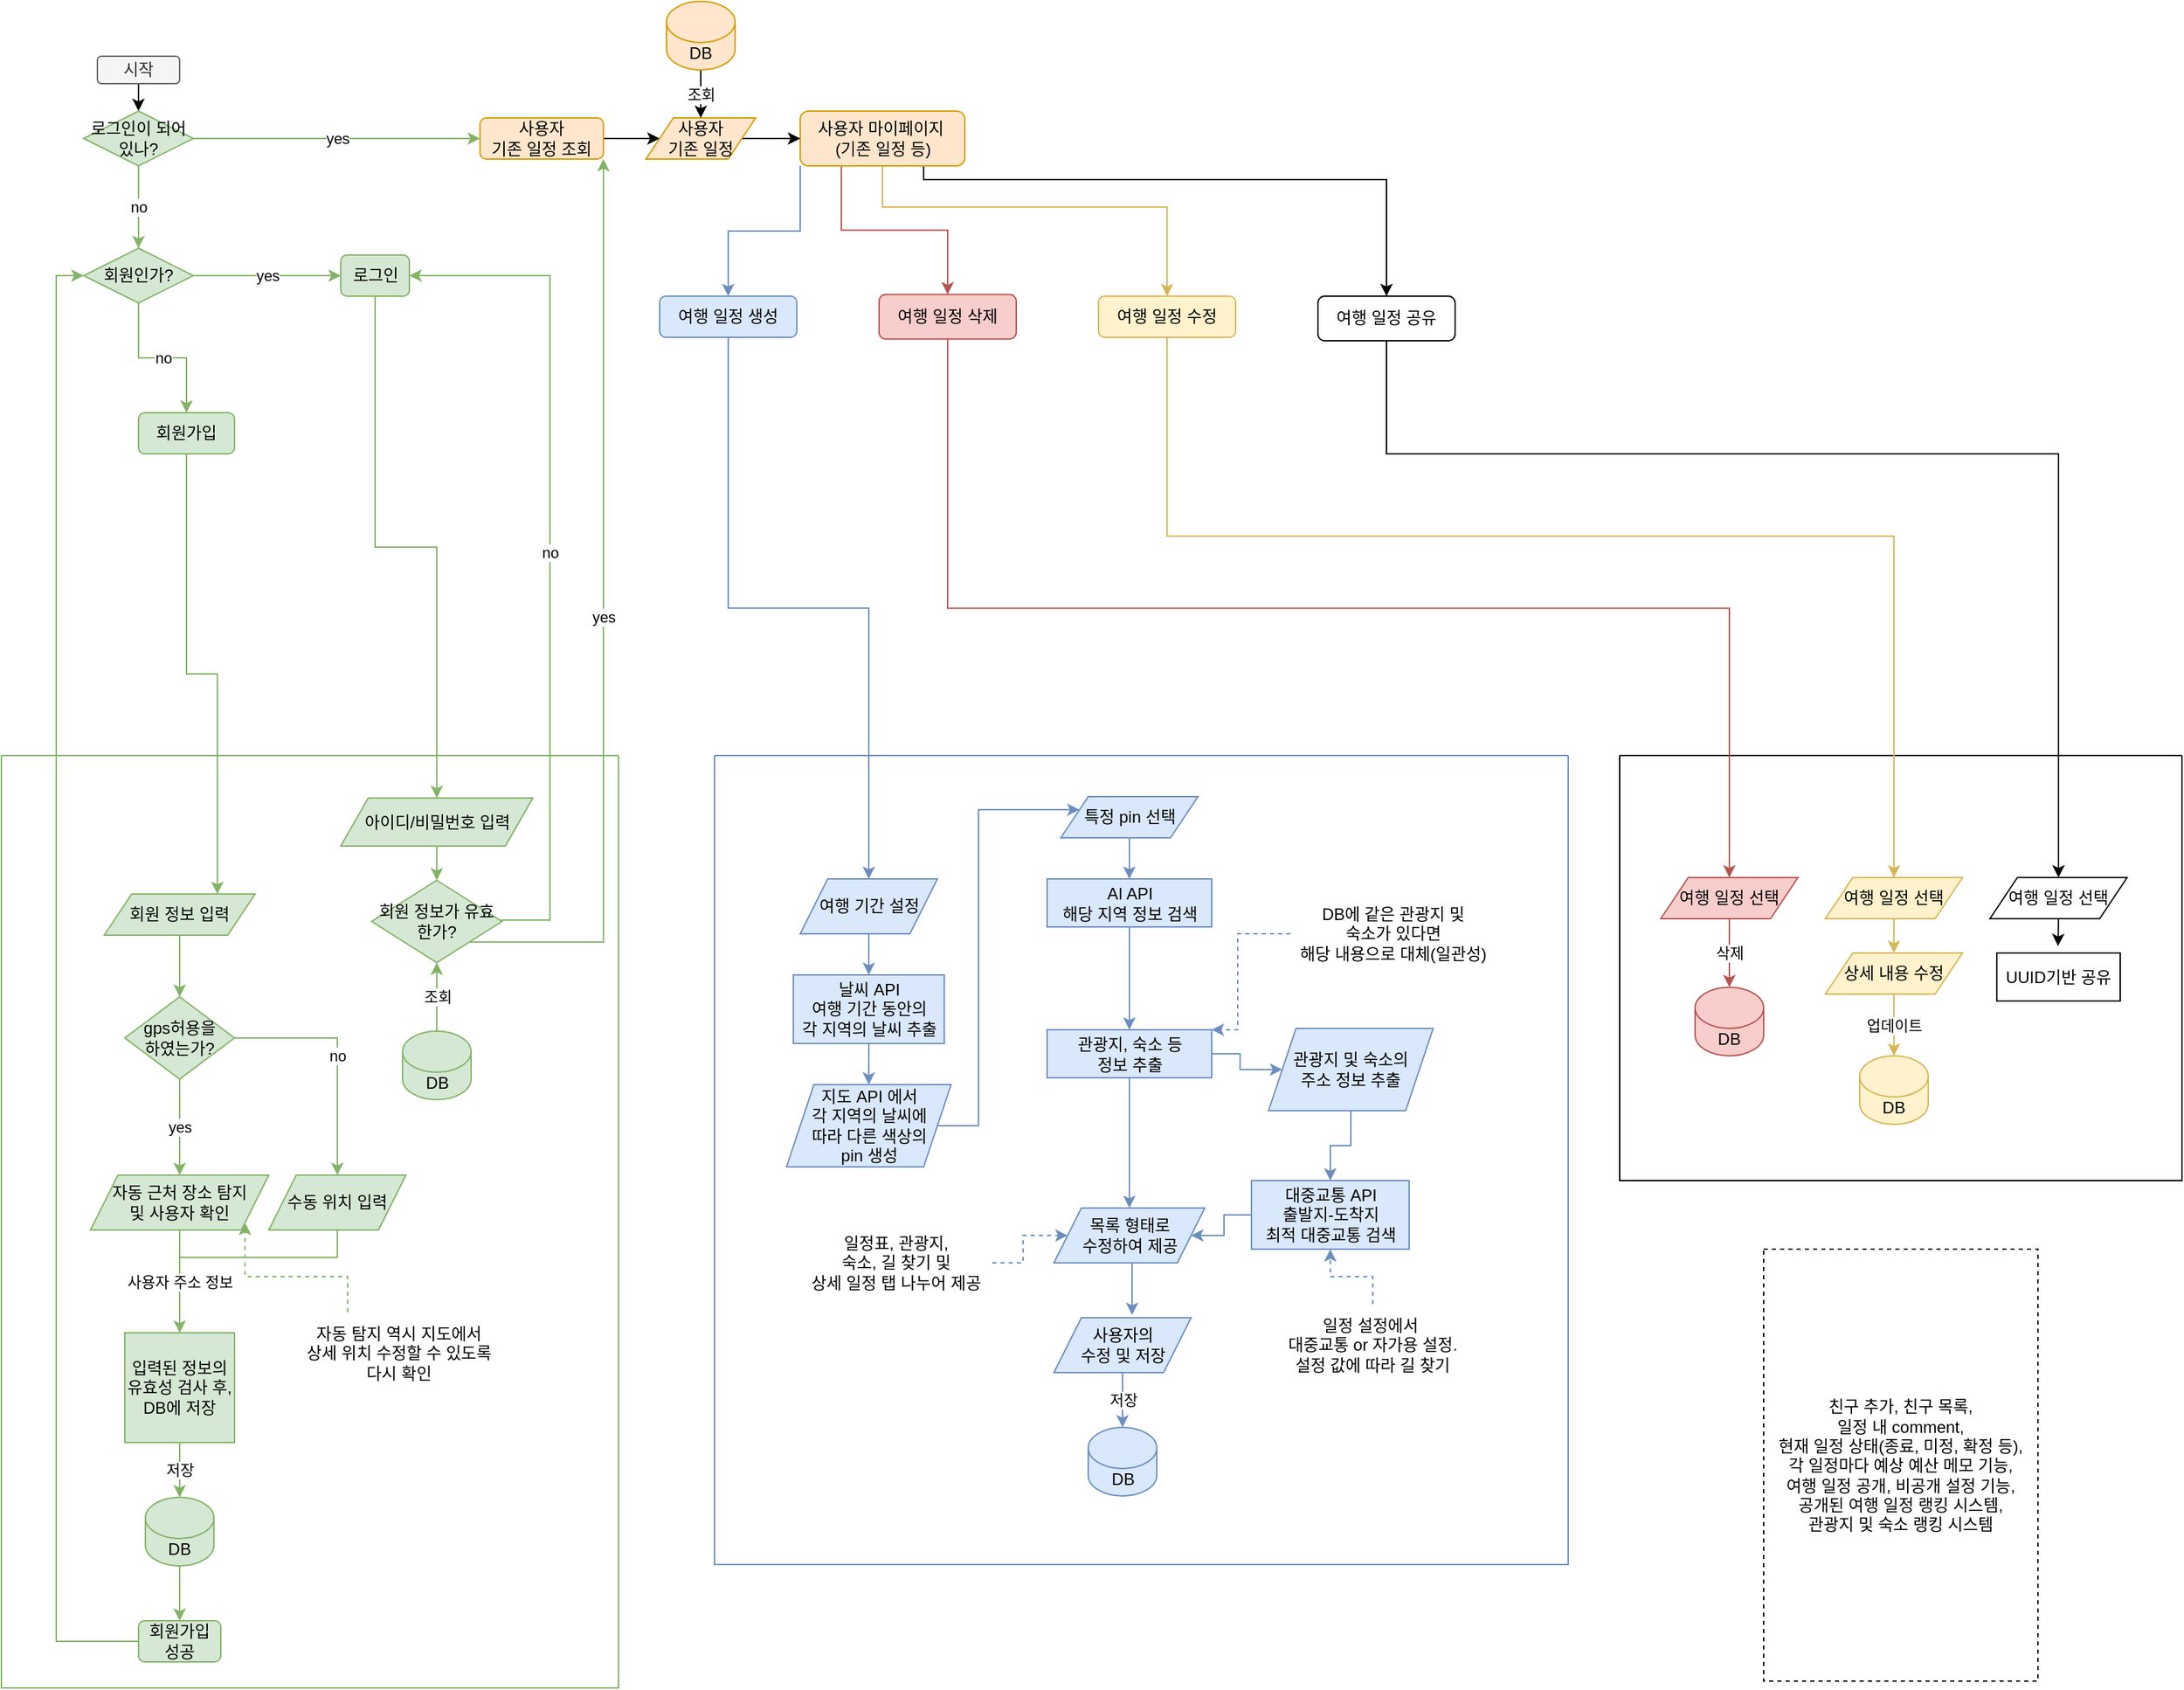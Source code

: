 <mxfile version="27.1.5">
  <diagram name="페이지-1" id="xlSTUdJ6euZ118amHcdL">
    <mxGraphModel dx="1678" dy="924" grid="1" gridSize="10" guides="1" tooltips="1" connect="1" arrows="1" fold="1" page="1" pageScale="1" pageWidth="1169" pageHeight="827" math="0" shadow="0">
      <root>
        <mxCell id="0" />
        <mxCell id="1" parent="0" />
        <mxCell id="14An4wD3YVZFSYwKmjBG-53" style="edgeStyle=orthogonalEdgeStyle;rounded=0;orthogonalLoop=1;jettySize=auto;html=1;exitX=0.5;exitY=1;exitDx=0;exitDy=0;entryX=0.5;entryY=0;entryDx=0;entryDy=0;" parent="1" source="14An4wD3YVZFSYwKmjBG-1" target="14An4wD3YVZFSYwKmjBG-52" edge="1">
          <mxGeometry relative="1" as="geometry" />
        </mxCell>
        <mxCell id="14An4wD3YVZFSYwKmjBG-1" value="시작" style="rounded=1;whiteSpace=wrap;html=1;fillColor=#f5f5f5;fontColor=#333333;strokeColor=#666666;" parent="1" vertex="1">
          <mxGeometry x="90" y="70" width="60" height="20" as="geometry" />
        </mxCell>
        <mxCell id="14An4wD3YVZFSYwKmjBG-39" style="edgeStyle=orthogonalEdgeStyle;rounded=0;orthogonalLoop=1;jettySize=auto;html=1;exitX=0.5;exitY=1;exitDx=0;exitDy=0;entryX=0.5;entryY=0;entryDx=0;entryDy=0;fillColor=#dae8fc;strokeColor=#6c8ebf;" parent="1" source="14An4wD3YVZFSYwKmjBG-32" target="14An4wD3YVZFSYwKmjBG-38" edge="1">
          <mxGeometry relative="1" as="geometry" />
        </mxCell>
        <mxCell id="14An4wD3YVZFSYwKmjBG-32" value="여행 일정 생성" style="rounded=1;whiteSpace=wrap;html=1;fillColor=#dae8fc;strokeColor=#6c8ebf;" parent="1" vertex="1">
          <mxGeometry x="500" y="245" width="100" height="30" as="geometry" />
        </mxCell>
        <mxCell id="14An4wD3YVZFSYwKmjBG-65" style="edgeStyle=orthogonalEdgeStyle;rounded=0;orthogonalLoop=1;jettySize=auto;html=1;exitX=0;exitY=1;exitDx=0;exitDy=0;entryX=0.5;entryY=0;entryDx=0;entryDy=0;fillColor=#dae8fc;strokeColor=#6c8ebf;" parent="1" source="14An4wD3YVZFSYwKmjBG-48" target="14An4wD3YVZFSYwKmjBG-32" edge="1">
          <mxGeometry relative="1" as="geometry" />
        </mxCell>
        <mxCell id="2QtVmUvo0_SWr5nwH7OX-26" style="edgeStyle=orthogonalEdgeStyle;rounded=0;orthogonalLoop=1;jettySize=auto;html=1;exitX=0.25;exitY=1;exitDx=0;exitDy=0;entryX=0.5;entryY=0;entryDx=0;entryDy=0;fillColor=#f8cecc;strokeColor=#b85450;" edge="1" parent="1" source="14An4wD3YVZFSYwKmjBG-48" target="14An4wD3YVZFSYwKmjBG-88">
          <mxGeometry relative="1" as="geometry" />
        </mxCell>
        <mxCell id="2QtVmUvo0_SWr5nwH7OX-27" style="edgeStyle=orthogonalEdgeStyle;rounded=0;orthogonalLoop=1;jettySize=auto;html=1;exitX=0.5;exitY=1;exitDx=0;exitDy=0;entryX=0.5;entryY=0;entryDx=0;entryDy=0;fillColor=#fff2cc;strokeColor=#d6b656;" edge="1" parent="1" source="14An4wD3YVZFSYwKmjBG-48" target="14An4wD3YVZFSYwKmjBG-90">
          <mxGeometry relative="1" as="geometry">
            <Array as="points">
              <mxPoint x="663" y="180" />
              <mxPoint x="870" y="180" />
            </Array>
          </mxGeometry>
        </mxCell>
        <mxCell id="2QtVmUvo0_SWr5nwH7OX-28" style="edgeStyle=orthogonalEdgeStyle;rounded=0;orthogonalLoop=1;jettySize=auto;html=1;exitX=0.75;exitY=1;exitDx=0;exitDy=0;entryX=0.5;entryY=0;entryDx=0;entryDy=0;" edge="1" parent="1" source="14An4wD3YVZFSYwKmjBG-48" target="3QUzfAhAEX4O2czbKLDQ-1">
          <mxGeometry relative="1" as="geometry">
            <Array as="points">
              <mxPoint x="693" y="160" />
              <mxPoint x="1030" y="160" />
            </Array>
          </mxGeometry>
        </mxCell>
        <mxCell id="14An4wD3YVZFSYwKmjBG-48" value="사용자 마이페이지&amp;nbsp;&lt;div&gt;&lt;span style=&quot;background-color: transparent; color: light-dark(rgb(0, 0, 0), rgb(255, 255, 255));&quot;&gt;(기존 일정 등)&lt;/span&gt;&lt;/div&gt;" style="rounded=1;whiteSpace=wrap;html=1;fillColor=#ffe6cc;strokeColor=#d79b00;" parent="1" vertex="1">
          <mxGeometry x="602.5" y="110" width="120" height="40" as="geometry" />
        </mxCell>
        <mxCell id="14An4wD3YVZFSYwKmjBG-54" value="no" style="edgeStyle=orthogonalEdgeStyle;rounded=0;orthogonalLoop=1;jettySize=auto;html=1;exitX=0.5;exitY=1;exitDx=0;exitDy=0;entryX=0.5;entryY=0;entryDx=0;entryDy=0;fillColor=#d5e8d4;strokeColor=#82b366;" parent="1" source="14An4wD3YVZFSYwKmjBG-52" target="14An4wD3YVZFSYwKmjBG-5" edge="1">
          <mxGeometry relative="1" as="geometry" />
        </mxCell>
        <mxCell id="14An4wD3YVZFSYwKmjBG-66" value="yes" style="edgeStyle=orthogonalEdgeStyle;rounded=0;orthogonalLoop=1;jettySize=auto;html=1;exitX=1;exitY=0.5;exitDx=0;exitDy=0;fillColor=#d5e8d4;strokeColor=#82b366;" parent="1" source="14An4wD3YVZFSYwKmjBG-52" target="14An4wD3YVZFSYwKmjBG-62" edge="1">
          <mxGeometry relative="1" as="geometry" />
        </mxCell>
        <mxCell id="14An4wD3YVZFSYwKmjBG-52" value="로그인이 되어있나?" style="rhombus;whiteSpace=wrap;html=1;fillColor=#d5e8d4;strokeColor=#82b366;" parent="1" vertex="1">
          <mxGeometry x="80" y="110" width="80" height="40" as="geometry" />
        </mxCell>
        <mxCell id="14An4wD3YVZFSYwKmjBG-70" style="edgeStyle=orthogonalEdgeStyle;rounded=0;orthogonalLoop=1;jettySize=auto;html=1;exitX=1;exitY=0.5;exitDx=0;exitDy=0;entryX=0;entryY=0.5;entryDx=0;entryDy=0;" parent="1" source="14An4wD3YVZFSYwKmjBG-62" target="14An4wD3YVZFSYwKmjBG-68" edge="1">
          <mxGeometry relative="1" as="geometry" />
        </mxCell>
        <mxCell id="14An4wD3YVZFSYwKmjBG-62" value="&lt;div&gt;사용자&lt;/div&gt;기존 일정 조회" style="rounded=1;whiteSpace=wrap;html=1;fillColor=#ffe6cc;strokeColor=#d79b00;" parent="1" vertex="1">
          <mxGeometry x="369" y="115" width="90" height="30" as="geometry" />
        </mxCell>
        <mxCell id="14An4wD3YVZFSYwKmjBG-71" style="edgeStyle=orthogonalEdgeStyle;rounded=0;orthogonalLoop=1;jettySize=auto;html=1;exitX=1;exitY=0.5;exitDx=0;exitDy=0;entryX=0;entryY=0.5;entryDx=0;entryDy=0;" parent="1" source="14An4wD3YVZFSYwKmjBG-68" target="14An4wD3YVZFSYwKmjBG-48" edge="1">
          <mxGeometry relative="1" as="geometry" />
        </mxCell>
        <mxCell id="14An4wD3YVZFSYwKmjBG-68" value="사용자&lt;div&gt;기존 일정&lt;/div&gt;" style="shape=parallelogram;perimeter=parallelogramPerimeter;whiteSpace=wrap;html=1;fixedSize=1;fillColor=#ffe6cc;strokeColor=#d79b00;" parent="1" vertex="1">
          <mxGeometry x="490" y="115" width="80" height="30" as="geometry" />
        </mxCell>
        <mxCell id="14An4wD3YVZFSYwKmjBG-81" value="조회" style="edgeStyle=orthogonalEdgeStyle;rounded=0;orthogonalLoop=1;jettySize=auto;html=1;exitX=0.5;exitY=1;exitDx=0;exitDy=0;exitPerimeter=0;entryX=0.5;entryY=0;entryDx=0;entryDy=0;" parent="1" source="14An4wD3YVZFSYwKmjBG-80" target="14An4wD3YVZFSYwKmjBG-68" edge="1">
          <mxGeometry relative="1" as="geometry" />
        </mxCell>
        <mxCell id="14An4wD3YVZFSYwKmjBG-80" value="DB" style="shape=cylinder3;whiteSpace=wrap;html=1;boundedLbl=1;backgroundOutline=1;size=15;fillColor=#ffe6cc;strokeColor=#d79b00;" parent="1" vertex="1">
          <mxGeometry x="505" y="30" width="50" height="50" as="geometry" />
        </mxCell>
        <mxCell id="2QtVmUvo0_SWr5nwH7OX-7" value="친구 추가, 친구 목록,&lt;div&gt;일정 내 comment,&lt;/div&gt;&lt;div&gt;현재 일정 상태(종료, 미정, 확정 등),&lt;/div&gt;&lt;div&gt;각 일정마다 예상 예산 메모 기능,&lt;/div&gt;&lt;div&gt;여행 일정 공개, 비공개 설정 기능,&lt;/div&gt;&lt;div&gt;공개된 여행 일정 랭킹 시스템,&lt;/div&gt;&lt;div&gt;관광지 및 숙소 랭킹 시스템&lt;/div&gt;" style="rounded=1;whiteSpace=wrap;html=1;dashed=1;arcSize=0;align=center;verticalAlign=middle;" vertex="1" parent="1">
          <mxGeometry x="1305" y="940" width="200" height="315" as="geometry" />
        </mxCell>
        <mxCell id="2QtVmUvo0_SWr5nwH7OX-19" value="" style="swimlane;startSize=0;fillColor=#dae8fc;strokeColor=#6c8ebf;" vertex="1" parent="1">
          <mxGeometry x="540" y="580" width="622.5" height="590" as="geometry" />
        </mxCell>
        <mxCell id="14An4wD3YVZFSYwKmjBG-42" style="edgeStyle=orthogonalEdgeStyle;rounded=0;orthogonalLoop=1;jettySize=auto;html=1;exitX=0.5;exitY=1;exitDx=0;exitDy=0;entryX=0.5;entryY=0;entryDx=0;entryDy=0;fillColor=#dae8fc;strokeColor=#6c8ebf;" parent="2QtVmUvo0_SWr5nwH7OX-19" source="14An4wD3YVZFSYwKmjBG-38" target="14An4wD3YVZFSYwKmjBG-41" edge="1">
          <mxGeometry relative="1" as="geometry" />
        </mxCell>
        <mxCell id="14An4wD3YVZFSYwKmjBG-38" value="여행 기간 설정" style="shape=parallelogram;perimeter=parallelogramPerimeter;whiteSpace=wrap;html=1;fixedSize=1;fillColor=#dae8fc;strokeColor=#6c8ebf;" parent="2QtVmUvo0_SWr5nwH7OX-19" vertex="1">
          <mxGeometry x="62.5" y="90" width="100" height="40" as="geometry" />
        </mxCell>
        <mxCell id="14An4wD3YVZFSYwKmjBG-46" style="edgeStyle=orthogonalEdgeStyle;rounded=0;orthogonalLoop=1;jettySize=auto;html=1;exitX=0.5;exitY=1;exitDx=0;exitDy=0;entryX=0.5;entryY=0;entryDx=0;entryDy=0;fillColor=#dae8fc;strokeColor=#6c8ebf;" parent="2QtVmUvo0_SWr5nwH7OX-19" source="14An4wD3YVZFSYwKmjBG-41" target="14An4wD3YVZFSYwKmjBG-45" edge="1">
          <mxGeometry relative="1" as="geometry" />
        </mxCell>
        <mxCell id="14An4wD3YVZFSYwKmjBG-41" value="날씨 API&lt;div&gt;&lt;span style=&quot;background-color: transparent; color: light-dark(rgb(0, 0, 0), rgb(255, 255, 255));&quot;&gt;여행 기간 동안의&lt;/span&gt;&lt;div&gt;각 지역의 날씨 추출&lt;/div&gt;&lt;/div&gt;" style="rounded=0;whiteSpace=wrap;html=1;fillColor=#dae8fc;strokeColor=#6c8ebf;" parent="2QtVmUvo0_SWr5nwH7OX-19" vertex="1">
          <mxGeometry x="57.5" y="160" width="110" height="50" as="geometry" />
        </mxCell>
        <mxCell id="14An4wD3YVZFSYwKmjBG-45" value="지도 API 에서&lt;div&gt;각 지역의 날씨에&lt;/div&gt;&lt;div&gt;따라 다른 색상의&lt;/div&gt;&lt;div&gt;pin 생성&lt;/div&gt;" style="shape=parallelogram;perimeter=parallelogramPerimeter;whiteSpace=wrap;html=1;fixedSize=1;fillColor=#dae8fc;strokeColor=#6c8ebf;" parent="2QtVmUvo0_SWr5nwH7OX-19" vertex="1">
          <mxGeometry x="52.5" y="240" width="120" height="60" as="geometry" />
        </mxCell>
        <mxCell id="2QtVmUvo0_SWr5nwH7OX-3" value="" style="edgeStyle=orthogonalEdgeStyle;rounded=0;orthogonalLoop=1;jettySize=auto;html=1;fillColor=#dae8fc;strokeColor=#6c8ebf;" edge="1" parent="2QtVmUvo0_SWr5nwH7OX-19" source="14An4wD3YVZFSYwKmjBG-74" target="2QtVmUvo0_SWr5nwH7OX-2">
          <mxGeometry relative="1" as="geometry" />
        </mxCell>
        <mxCell id="14An4wD3YVZFSYwKmjBG-74" value="AI API&lt;div&gt;해당 지역 정보 검색&lt;/div&gt;" style="whiteSpace=wrap;html=1;fillColor=#dae8fc;strokeColor=#6c8ebf;" parent="2QtVmUvo0_SWr5nwH7OX-19" vertex="1">
          <mxGeometry x="242.5" y="90" width="120" height="35" as="geometry" />
        </mxCell>
        <mxCell id="14An4wD3YVZFSYwKmjBG-78" value="목록 형태로&lt;div&gt;수정하여 제공&lt;/div&gt;" style="shape=parallelogram;perimeter=parallelogramPerimeter;whiteSpace=wrap;html=1;fixedSize=1;fillColor=#dae8fc;strokeColor=#6c8ebf;" parent="2QtVmUvo0_SWr5nwH7OX-19" vertex="1">
          <mxGeometry x="247.5" y="330" width="110" height="40" as="geometry" />
        </mxCell>
        <mxCell id="14An4wD3YVZFSYwKmjBG-86" value="사용자의&lt;div&gt;수정 및 저장&lt;/div&gt;" style="shape=parallelogram;perimeter=parallelogramPerimeter;whiteSpace=wrap;html=1;fixedSize=1;fillColor=#dae8fc;strokeColor=#6c8ebf;" parent="2QtVmUvo0_SWr5nwH7OX-19" vertex="1">
          <mxGeometry x="247.5" y="410" width="100" height="40" as="geometry" />
        </mxCell>
        <mxCell id="14An4wD3YVZFSYwKmjBG-87" style="edgeStyle=orthogonalEdgeStyle;rounded=0;orthogonalLoop=1;jettySize=auto;html=1;exitX=0.5;exitY=1;exitDx=0;exitDy=0;entryX=0.57;entryY=-0.05;entryDx=0;entryDy=0;entryPerimeter=0;fillColor=#dae8fc;strokeColor=#6c8ebf;" parent="2QtVmUvo0_SWr5nwH7OX-19" source="14An4wD3YVZFSYwKmjBG-78" target="14An4wD3YVZFSYwKmjBG-86" edge="1">
          <mxGeometry relative="1" as="geometry" />
        </mxCell>
        <mxCell id="14An4wD3YVZFSYwKmjBG-115" style="edgeStyle=orthogonalEdgeStyle;rounded=0;orthogonalLoop=1;jettySize=auto;html=1;exitX=0;exitY=0.5;exitDx=0;exitDy=0;entryX=1;entryY=0.5;entryDx=0;entryDy=0;fillColor=#dae8fc;strokeColor=#6c8ebf;" parent="2QtVmUvo0_SWr5nwH7OX-19" source="14An4wD3YVZFSYwKmjBG-112" target="14An4wD3YVZFSYwKmjBG-78" edge="1">
          <mxGeometry relative="1" as="geometry" />
        </mxCell>
        <mxCell id="14An4wD3YVZFSYwKmjBG-112" value="대중교통 API&lt;div&gt;출발지-도착지&lt;/div&gt;&lt;div&gt;최적 대중교통 검색&lt;/div&gt;" style="rounded=0;whiteSpace=wrap;html=1;fillColor=#dae8fc;strokeColor=#6c8ebf;" parent="2QtVmUvo0_SWr5nwH7OX-19" vertex="1">
          <mxGeometry x="391.5" y="310" width="115" height="50" as="geometry" />
        </mxCell>
        <mxCell id="14An4wD3YVZFSYwKmjBG-119" style="edgeStyle=orthogonalEdgeStyle;rounded=0;orthogonalLoop=1;jettySize=auto;html=1;exitX=0.5;exitY=0;exitDx=0;exitDy=0;entryX=0.5;entryY=1;entryDx=0;entryDy=0;dashed=1;fillColor=#dae8fc;strokeColor=#6c8ebf;" parent="2QtVmUvo0_SWr5nwH7OX-19" source="14An4wD3YVZFSYwKmjBG-116" target="14An4wD3YVZFSYwKmjBG-112" edge="1">
          <mxGeometry relative="1" as="geometry" />
        </mxCell>
        <mxCell id="14An4wD3YVZFSYwKmjBG-116" value="일정 설정에서&amp;nbsp;&lt;div&gt;대중교통 or 자가용 설정.&lt;div&gt;설정 값에 따라 길 찾기&lt;/div&gt;&lt;/div&gt;" style="text;html=1;align=center;verticalAlign=middle;whiteSpace=wrap;rounded=0;" parent="2QtVmUvo0_SWr5nwH7OX-19" vertex="1">
          <mxGeometry x="405" y="400" width="150" height="60" as="geometry" />
        </mxCell>
        <mxCell id="14An4wD3YVZFSYwKmjBG-118" style="edgeStyle=orthogonalEdgeStyle;rounded=0;orthogonalLoop=1;jettySize=auto;html=1;exitX=1;exitY=0.5;exitDx=0;exitDy=0;entryX=0;entryY=0.5;entryDx=0;entryDy=0;dashed=1;fillColor=#dae8fc;strokeColor=#6c8ebf;" parent="2QtVmUvo0_SWr5nwH7OX-19" source="14An4wD3YVZFSYwKmjBG-117" target="14An4wD3YVZFSYwKmjBG-78" edge="1">
          <mxGeometry relative="1" as="geometry" />
        </mxCell>
        <mxCell id="14An4wD3YVZFSYwKmjBG-117" value="일정표, 관광지,&lt;div&gt;숙소, 길 찾기 및&lt;div&gt;상세 일정 탭 나누어 제공&lt;/div&gt;&lt;/div&gt;" style="text;html=1;align=center;verticalAlign=middle;whiteSpace=wrap;rounded=0;" parent="2QtVmUvo0_SWr5nwH7OX-19" vertex="1">
          <mxGeometry x="61.5" y="340" width="141" height="60" as="geometry" />
        </mxCell>
        <mxCell id="14An4wD3YVZFSYwKmjBG-120" value="DB" style="shape=cylinder3;whiteSpace=wrap;html=1;boundedLbl=1;backgroundOutline=1;size=15;fillColor=#dae8fc;strokeColor=#6c8ebf;" parent="2QtVmUvo0_SWr5nwH7OX-19" vertex="1">
          <mxGeometry x="272.5" y="490" width="50" height="50" as="geometry" />
        </mxCell>
        <mxCell id="14An4wD3YVZFSYwKmjBG-122" value="저장" style="edgeStyle=orthogonalEdgeStyle;rounded=0;orthogonalLoop=1;jettySize=auto;html=1;exitX=0.5;exitY=1;exitDx=0;exitDy=0;entryX=0.5;entryY=0;entryDx=0;entryDy=0;entryPerimeter=0;fillColor=#dae8fc;strokeColor=#6c8ebf;" parent="2QtVmUvo0_SWr5nwH7OX-19" source="14An4wD3YVZFSYwKmjBG-86" target="14An4wD3YVZFSYwKmjBG-120" edge="1">
          <mxGeometry relative="1" as="geometry" />
        </mxCell>
        <mxCell id="2QtVmUvo0_SWr5nwH7OX-4" value="" style="edgeStyle=orthogonalEdgeStyle;rounded=0;orthogonalLoop=1;jettySize=auto;html=1;fillColor=#dae8fc;strokeColor=#6c8ebf;" edge="1" parent="2QtVmUvo0_SWr5nwH7OX-19" source="2QtVmUvo0_SWr5nwH7OX-2" target="14An4wD3YVZFSYwKmjBG-78">
          <mxGeometry relative="1" as="geometry" />
        </mxCell>
        <mxCell id="2QtVmUvo0_SWr5nwH7OX-17" style="edgeStyle=orthogonalEdgeStyle;rounded=0;orthogonalLoop=1;jettySize=auto;html=1;exitX=1;exitY=0.5;exitDx=0;exitDy=0;entryX=0;entryY=0.5;entryDx=0;entryDy=0;fillColor=#dae8fc;strokeColor=#6c8ebf;" edge="1" parent="2QtVmUvo0_SWr5nwH7OX-19" source="2QtVmUvo0_SWr5nwH7OX-2" target="2QtVmUvo0_SWr5nwH7OX-16">
          <mxGeometry relative="1" as="geometry" />
        </mxCell>
        <mxCell id="2QtVmUvo0_SWr5nwH7OX-2" value="관광지, 숙소 등&lt;div&gt;정보 추출&lt;/div&gt;" style="whiteSpace=wrap;html=1;fillColor=#dae8fc;strokeColor=#6c8ebf;" vertex="1" parent="2QtVmUvo0_SWr5nwH7OX-19">
          <mxGeometry x="242.5" y="200" width="120" height="35" as="geometry" />
        </mxCell>
        <mxCell id="2QtVmUvo0_SWr5nwH7OX-13" style="edgeStyle=orthogonalEdgeStyle;rounded=0;orthogonalLoop=1;jettySize=auto;html=1;exitX=0;exitY=0.5;exitDx=0;exitDy=0;entryX=1;entryY=0;entryDx=0;entryDy=0;fillColor=#dae8fc;strokeColor=#6c8ebf;dashed=1;" edge="1" parent="2QtVmUvo0_SWr5nwH7OX-19" source="2QtVmUvo0_SWr5nwH7OX-5" target="2QtVmUvo0_SWr5nwH7OX-2">
          <mxGeometry relative="1" as="geometry">
            <Array as="points">
              <mxPoint x="381.5" y="130" />
              <mxPoint x="381.5" y="200" />
            </Array>
          </mxGeometry>
        </mxCell>
        <mxCell id="2QtVmUvo0_SWr5nwH7OX-5" value="DB에 같은 관광지 및&lt;div&gt;숙소가 있다면&lt;/div&gt;&lt;div&gt;해당 내용으로 대체(일관성)&lt;/div&gt;" style="text;html=1;align=center;verticalAlign=middle;whiteSpace=wrap;rounded=0;strokeColor=none;dashed=1;" vertex="1" parent="2QtVmUvo0_SWr5nwH7OX-19">
          <mxGeometry x="420" y="100" width="150" height="60" as="geometry" />
        </mxCell>
        <mxCell id="2QtVmUvo0_SWr5nwH7OX-16" value="관광지 및 숙소의&lt;div&gt;주소 정보 추출&lt;/div&gt;" style="shape=parallelogram;perimeter=parallelogramPerimeter;whiteSpace=wrap;html=1;fixedSize=1;fillColor=#dae8fc;strokeColor=#6c8ebf;" vertex="1" parent="2QtVmUvo0_SWr5nwH7OX-19">
          <mxGeometry x="404" y="199" width="120" height="60" as="geometry" />
        </mxCell>
        <mxCell id="2QtVmUvo0_SWr5nwH7OX-18" style="edgeStyle=orthogonalEdgeStyle;rounded=0;orthogonalLoop=1;jettySize=auto;html=1;exitX=0.5;exitY=1;exitDx=0;exitDy=0;entryX=0.5;entryY=0;entryDx=0;entryDy=0;fillColor=#dae8fc;strokeColor=#6c8ebf;" edge="1" parent="2QtVmUvo0_SWr5nwH7OX-19" source="2QtVmUvo0_SWr5nwH7OX-16" target="14An4wD3YVZFSYwKmjBG-112">
          <mxGeometry relative="1" as="geometry" />
        </mxCell>
        <mxCell id="14An4wD3YVZFSYwKmjBG-72" value="특정 pin 선택" style="shape=parallelogram;perimeter=parallelogramPerimeter;whiteSpace=wrap;html=1;fixedSize=1;fillColor=#dae8fc;strokeColor=#6c8ebf;" parent="2QtVmUvo0_SWr5nwH7OX-19" vertex="1">
          <mxGeometry x="252.5" y="30" width="100" height="30" as="geometry" />
        </mxCell>
        <mxCell id="14An4wD3YVZFSYwKmjBG-73" style="edgeStyle=orthogonalEdgeStyle;rounded=0;orthogonalLoop=1;jettySize=auto;html=1;exitX=1;exitY=0.5;exitDx=0;exitDy=0;entryX=0;entryY=0.25;entryDx=0;entryDy=0;fillColor=#dae8fc;strokeColor=#6c8ebf;" parent="2QtVmUvo0_SWr5nwH7OX-19" source="14An4wD3YVZFSYwKmjBG-45" target="14An4wD3YVZFSYwKmjBG-72" edge="1">
          <mxGeometry relative="1" as="geometry">
            <Array as="points">
              <mxPoint x="192.5" y="270" />
              <mxPoint x="192.5" y="40" />
            </Array>
          </mxGeometry>
        </mxCell>
        <mxCell id="14An4wD3YVZFSYwKmjBG-75" value="" style="edgeStyle=orthogonalEdgeStyle;rounded=0;orthogonalLoop=1;jettySize=auto;html=1;fillColor=#dae8fc;strokeColor=#6c8ebf;" parent="2QtVmUvo0_SWr5nwH7OX-19" source="14An4wD3YVZFSYwKmjBG-72" target="14An4wD3YVZFSYwKmjBG-74" edge="1">
          <mxGeometry relative="1" as="geometry" />
        </mxCell>
        <mxCell id="2QtVmUvo0_SWr5nwH7OX-20" value="" style="swimlane;startSize=0;fillColor=#d5e8d4;strokeColor=#82b366;" vertex="1" parent="1">
          <mxGeometry x="20" y="580" width="450" height="680" as="geometry" />
        </mxCell>
        <mxCell id="2QtVmUvo0_SWr5nwH7OX-12" value="" style="edgeStyle=orthogonalEdgeStyle;rounded=0;orthogonalLoop=1;jettySize=auto;html=1;fillColor=#d5e8d4;strokeColor=#82b366;" edge="1" parent="2QtVmUvo0_SWr5nwH7OX-20" source="14An4wD3YVZFSYwKmjBG-10" target="14An4wD3YVZFSYwKmjBG-36">
          <mxGeometry relative="1" as="geometry" />
        </mxCell>
        <mxCell id="14An4wD3YVZFSYwKmjBG-10" value="회원 정보 입력" style="shape=parallelogram;perimeter=parallelogramPerimeter;whiteSpace=wrap;html=1;fixedSize=1;fillColor=#d5e8d4;strokeColor=#82b366;" parent="2QtVmUvo0_SWr5nwH7OX-20" vertex="1">
          <mxGeometry x="75" y="101" width="110" height="30" as="geometry" />
        </mxCell>
        <mxCell id="14An4wD3YVZFSYwKmjBG-28" style="edgeStyle=orthogonalEdgeStyle;rounded=0;orthogonalLoop=1;jettySize=auto;html=1;exitX=0.5;exitY=1;exitDx=0;exitDy=0;exitPerimeter=0;entryX=0.5;entryY=0;entryDx=0;entryDy=0;fillColor=#d5e8d4;strokeColor=#82b366;" parent="2QtVmUvo0_SWr5nwH7OX-20" source="14An4wD3YVZFSYwKmjBG-12" target="14An4wD3YVZFSYwKmjBG-27" edge="1">
          <mxGeometry relative="1" as="geometry" />
        </mxCell>
        <mxCell id="14An4wD3YVZFSYwKmjBG-12" value="DB" style="shape=cylinder3;whiteSpace=wrap;html=1;boundedLbl=1;backgroundOutline=1;size=15;fillColor=#d5e8d4;strokeColor=#82b366;" parent="2QtVmUvo0_SWr5nwH7OX-20" vertex="1">
          <mxGeometry x="105" y="541" width="50" height="50" as="geometry" />
        </mxCell>
        <mxCell id="14An4wD3YVZFSYwKmjBG-13" value="입력된 정보의 유효성 검사 후, DB에 저장" style="whiteSpace=wrap;html=1;aspect=fixed;fillColor=#d5e8d4;strokeColor=#82b366;" parent="2QtVmUvo0_SWr5nwH7OX-20" vertex="1">
          <mxGeometry x="90" y="421" width="80" height="80" as="geometry" />
        </mxCell>
        <mxCell id="14An4wD3YVZFSYwKmjBG-15" value="저장" style="edgeStyle=orthogonalEdgeStyle;rounded=0;orthogonalLoop=1;jettySize=auto;html=1;exitX=0.5;exitY=1;exitDx=0;exitDy=0;entryX=0.5;entryY=0;entryDx=0;entryDy=0;entryPerimeter=0;fillColor=#d5e8d4;strokeColor=#82b366;" parent="2QtVmUvo0_SWr5nwH7OX-20" source="14An4wD3YVZFSYwKmjBG-13" target="14An4wD3YVZFSYwKmjBG-12" edge="1">
          <mxGeometry relative="1" as="geometry" />
        </mxCell>
        <mxCell id="14An4wD3YVZFSYwKmjBG-56" style="edgeStyle=orthogonalEdgeStyle;rounded=0;orthogonalLoop=1;jettySize=auto;html=1;exitX=0.5;exitY=1;exitDx=0;exitDy=0;entryX=0.5;entryY=0;entryDx=0;entryDy=0;fillColor=#d5e8d4;strokeColor=#82b366;" parent="2QtVmUvo0_SWr5nwH7OX-20" source="14An4wD3YVZFSYwKmjBG-16" target="14An4wD3YVZFSYwKmjBG-23" edge="1">
          <mxGeometry relative="1" as="geometry" />
        </mxCell>
        <mxCell id="14An4wD3YVZFSYwKmjBG-16" value="아이디/비밀번호 입력" style="shape=parallelogram;perimeter=parallelogramPerimeter;whiteSpace=wrap;html=1;fixedSize=1;fillColor=#d5e8d4;strokeColor=#82b366;" parent="2QtVmUvo0_SWr5nwH7OX-20" vertex="1">
          <mxGeometry x="247.5" y="31" width="140" height="35" as="geometry" />
        </mxCell>
        <mxCell id="14An4wD3YVZFSYwKmjBG-23" value="회원 정보가 유효한가?" style="rhombus;whiteSpace=wrap;html=1;fillColor=#d5e8d4;strokeColor=#82b366;" parent="2QtVmUvo0_SWr5nwH7OX-20" vertex="1">
          <mxGeometry x="270" y="91" width="95" height="60" as="geometry" />
        </mxCell>
        <mxCell id="14An4wD3YVZFSYwKmjBG-27" value="회원가입 성공" style="rounded=1;whiteSpace=wrap;html=1;fillColor=#d5e8d4;strokeColor=#82b366;" parent="2QtVmUvo0_SWr5nwH7OX-20" vertex="1">
          <mxGeometry x="100" y="631" width="60" height="30" as="geometry" />
        </mxCell>
        <mxCell id="14An4wD3YVZFSYwKmjBG-107" value="no" style="edgeStyle=orthogonalEdgeStyle;rounded=0;orthogonalLoop=1;jettySize=auto;html=1;exitX=1;exitY=0.5;exitDx=0;exitDy=0;entryX=0.5;entryY=0;entryDx=0;entryDy=0;fillColor=#d5e8d4;strokeColor=#82b366;" parent="2QtVmUvo0_SWr5nwH7OX-20" source="14An4wD3YVZFSYwKmjBG-36" target="14An4wD3YVZFSYwKmjBG-106" edge="1">
          <mxGeometry relative="1" as="geometry" />
        </mxCell>
        <mxCell id="14An4wD3YVZFSYwKmjBG-109" value="yes" style="edgeStyle=orthogonalEdgeStyle;rounded=0;orthogonalLoop=1;jettySize=auto;html=1;exitX=0.5;exitY=1;exitDx=0;exitDy=0;entryX=0.5;entryY=0;entryDx=0;entryDy=0;fillColor=#d5e8d4;strokeColor=#82b366;" parent="2QtVmUvo0_SWr5nwH7OX-20" source="14An4wD3YVZFSYwKmjBG-36" target="14An4wD3YVZFSYwKmjBG-108" edge="1">
          <mxGeometry relative="1" as="geometry" />
        </mxCell>
        <mxCell id="14An4wD3YVZFSYwKmjBG-36" value="gps허용을&lt;div&gt;하였는가?&lt;/div&gt;" style="rhombus;whiteSpace=wrap;html=1;fillColor=#d5e8d4;strokeColor=#82b366;" parent="2QtVmUvo0_SWr5nwH7OX-20" vertex="1">
          <mxGeometry x="90" y="176" width="80" height="60" as="geometry" />
        </mxCell>
        <mxCell id="14An4wD3YVZFSYwKmjBG-85" value="조회" style="edgeStyle=orthogonalEdgeStyle;rounded=0;orthogonalLoop=1;jettySize=auto;html=1;exitX=0.5;exitY=0;exitDx=0;exitDy=0;exitPerimeter=0;fillColor=#d5e8d4;strokeColor=#82b366;" parent="2QtVmUvo0_SWr5nwH7OX-20" source="14An4wD3YVZFSYwKmjBG-84" target="14An4wD3YVZFSYwKmjBG-23" edge="1">
          <mxGeometry relative="1" as="geometry" />
        </mxCell>
        <mxCell id="14An4wD3YVZFSYwKmjBG-84" value="DB" style="shape=cylinder3;whiteSpace=wrap;html=1;boundedLbl=1;backgroundOutline=1;size=15;fillColor=#d5e8d4;strokeColor=#82b366;" parent="2QtVmUvo0_SWr5nwH7OX-20" vertex="1">
          <mxGeometry x="292.5" y="201" width="50" height="50" as="geometry" />
        </mxCell>
        <mxCell id="2QtVmUvo0_SWr5nwH7OX-10" style="edgeStyle=orthogonalEdgeStyle;rounded=0;orthogonalLoop=1;jettySize=auto;html=1;exitX=0.5;exitY=1;exitDx=0;exitDy=0;entryX=0.5;entryY=1;entryDx=0;entryDy=0;endArrow=none;startFill=0;fillColor=#d5e8d4;strokeColor=#82b366;" edge="1" parent="2QtVmUvo0_SWr5nwH7OX-20" source="14An4wD3YVZFSYwKmjBG-106" target="14An4wD3YVZFSYwKmjBG-108">
          <mxGeometry relative="1" as="geometry" />
        </mxCell>
        <mxCell id="14An4wD3YVZFSYwKmjBG-106" value="수동 위치 입력" style="shape=parallelogram;perimeter=parallelogramPerimeter;whiteSpace=wrap;html=1;fixedSize=1;fillColor=#d5e8d4;strokeColor=#82b366;" parent="2QtVmUvo0_SWr5nwH7OX-20" vertex="1">
          <mxGeometry x="195" y="306" width="100" height="40" as="geometry" />
        </mxCell>
        <mxCell id="2QtVmUvo0_SWr5nwH7OX-11" value="사용자 주소 정보" style="edgeStyle=orthogonalEdgeStyle;rounded=0;orthogonalLoop=1;jettySize=auto;html=1;exitX=0.5;exitY=1;exitDx=0;exitDy=0;entryX=0.5;entryY=0;entryDx=0;entryDy=0;fillColor=#d5e8d4;strokeColor=#82b366;" edge="1" parent="2QtVmUvo0_SWr5nwH7OX-20" source="14An4wD3YVZFSYwKmjBG-108" target="14An4wD3YVZFSYwKmjBG-13">
          <mxGeometry relative="1" as="geometry" />
        </mxCell>
        <mxCell id="14An4wD3YVZFSYwKmjBG-108" value="자동 근처 장소 탐지&lt;div&gt;및 사용자 확인&lt;/div&gt;" style="shape=parallelogram;perimeter=parallelogramPerimeter;whiteSpace=wrap;html=1;fixedSize=1;fillColor=#d5e8d4;strokeColor=#82b366;" parent="2QtVmUvo0_SWr5nwH7OX-20" vertex="1">
          <mxGeometry x="65" y="306" width="130" height="40" as="geometry" />
        </mxCell>
        <mxCell id="2QtVmUvo0_SWr5nwH7OX-14" style="edgeStyle=orthogonalEdgeStyle;rounded=0;orthogonalLoop=1;jettySize=auto;html=1;exitX=0.25;exitY=0;exitDx=0;exitDy=0;entryX=1;entryY=1;entryDx=0;entryDy=0;fillColor=#d5e8d4;strokeColor=#82b366;dashed=1;" edge="1" parent="2QtVmUvo0_SWr5nwH7OX-20" source="14An4wD3YVZFSYwKmjBG-123" target="14An4wD3YVZFSYwKmjBG-108">
          <mxGeometry relative="1" as="geometry">
            <Array as="points">
              <mxPoint x="252" y="380" />
              <mxPoint x="178" y="380" />
            </Array>
          </mxGeometry>
        </mxCell>
        <mxCell id="14An4wD3YVZFSYwKmjBG-123" value="자동 탐지 역시 지도에서&lt;div&gt;상세 위치 수정할 수 있도록 다시 확인&lt;/div&gt;" style="text;html=1;align=center;verticalAlign=middle;whiteSpace=wrap;rounded=0;" parent="2QtVmUvo0_SWr5nwH7OX-20" vertex="1">
          <mxGeometry x="215" y="406" width="150" height="60" as="geometry" />
        </mxCell>
        <mxCell id="2QtVmUvo0_SWr5nwH7OX-24" value="yes" style="edgeStyle=orthogonalEdgeStyle;rounded=0;orthogonalLoop=1;jettySize=auto;html=1;exitX=1;exitY=1;exitDx=0;exitDy=0;entryX=1;entryY=1;entryDx=0;entryDy=0;fillColor=#d5e8d4;strokeColor=#82b366;" edge="1" parent="1" source="14An4wD3YVZFSYwKmjBG-23" target="14An4wD3YVZFSYwKmjBG-62">
          <mxGeometry relative="1" as="geometry">
            <Array as="points">
              <mxPoint x="459" y="716" />
            </Array>
          </mxGeometry>
        </mxCell>
        <mxCell id="2QtVmUvo0_SWr5nwH7OX-25" value="" style="swimlane;startSize=0;" vertex="1" parent="1">
          <mxGeometry x="1200" y="580" width="410" height="310" as="geometry" />
        </mxCell>
        <mxCell id="14An4wD3YVZFSYwKmjBG-94" value="DB" style="shape=cylinder3;whiteSpace=wrap;html=1;boundedLbl=1;backgroundOutline=1;size=15;fillColor=#f8cecc;strokeColor=#b85450;" parent="2QtVmUvo0_SWr5nwH7OX-25" vertex="1">
          <mxGeometry x="55" y="169" width="50" height="50" as="geometry" />
        </mxCell>
        <mxCell id="14An4wD3YVZFSYwKmjBG-95" value="DB" style="shape=cylinder3;whiteSpace=wrap;html=1;boundedLbl=1;backgroundOutline=1;size=15;fillColor=#fff2cc;strokeColor=#d6b656;" parent="2QtVmUvo0_SWr5nwH7OX-25" vertex="1">
          <mxGeometry x="175" y="219" width="50" height="50" as="geometry" />
        </mxCell>
        <mxCell id="14An4wD3YVZFSYwKmjBG-96" value="여행 일정 선택" style="shape=parallelogram;perimeter=parallelogramPerimeter;whiteSpace=wrap;html=1;fixedSize=1;fillColor=#f8cecc;strokeColor=#b85450;" parent="2QtVmUvo0_SWr5nwH7OX-25" vertex="1">
          <mxGeometry x="30" y="89" width="100" height="30" as="geometry" />
        </mxCell>
        <mxCell id="14An4wD3YVZFSYwKmjBG-98" value="삭제" style="edgeStyle=orthogonalEdgeStyle;rounded=0;orthogonalLoop=1;jettySize=auto;html=1;exitX=0.5;exitY=1;exitDx=0;exitDy=0;entryX=0.5;entryY=0;entryDx=0;entryDy=0;entryPerimeter=0;fillColor=#f8cecc;strokeColor=#b85450;" parent="2QtVmUvo0_SWr5nwH7OX-25" source="14An4wD3YVZFSYwKmjBG-96" target="14An4wD3YVZFSYwKmjBG-94" edge="1">
          <mxGeometry relative="1" as="geometry" />
        </mxCell>
        <mxCell id="14An4wD3YVZFSYwKmjBG-103" style="edgeStyle=orthogonalEdgeStyle;rounded=0;orthogonalLoop=1;jettySize=auto;html=1;exitX=0.5;exitY=1;exitDx=0;exitDy=0;entryX=0.5;entryY=0;entryDx=0;entryDy=0;fillColor=#fff2cc;strokeColor=#d6b656;" parent="2QtVmUvo0_SWr5nwH7OX-25" source="14An4wD3YVZFSYwKmjBG-99" target="14An4wD3YVZFSYwKmjBG-102" edge="1">
          <mxGeometry relative="1" as="geometry" />
        </mxCell>
        <mxCell id="14An4wD3YVZFSYwKmjBG-99" value="여행 일정 선택" style="shape=parallelogram;perimeter=parallelogramPerimeter;whiteSpace=wrap;html=1;fixedSize=1;fillColor=#fff2cc;strokeColor=#d6b656;" parent="2QtVmUvo0_SWr5nwH7OX-25" vertex="1">
          <mxGeometry x="150" y="89" width="100" height="30" as="geometry" />
        </mxCell>
        <mxCell id="14An4wD3YVZFSYwKmjBG-102" value="상세 내용 수정" style="shape=parallelogram;perimeter=parallelogramPerimeter;whiteSpace=wrap;html=1;fixedSize=1;fillColor=#fff2cc;strokeColor=#d6b656;" parent="2QtVmUvo0_SWr5nwH7OX-25" vertex="1">
          <mxGeometry x="150" y="144" width="100" height="30" as="geometry" />
        </mxCell>
        <mxCell id="14An4wD3YVZFSYwKmjBG-104" value="업데이트" style="edgeStyle=orthogonalEdgeStyle;rounded=0;orthogonalLoop=1;jettySize=auto;html=1;exitX=0.5;exitY=1;exitDx=0;exitDy=0;entryX=0.5;entryY=0;entryDx=0;entryDy=0;entryPerimeter=0;fillColor=#fff2cc;strokeColor=#d6b656;" parent="2QtVmUvo0_SWr5nwH7OX-25" source="14An4wD3YVZFSYwKmjBG-102" target="14An4wD3YVZFSYwKmjBG-95" edge="1">
          <mxGeometry relative="1" as="geometry" />
        </mxCell>
        <mxCell id="3QUzfAhAEX4O2czbKLDQ-6" style="edgeStyle=orthogonalEdgeStyle;rounded=0;orthogonalLoop=1;jettySize=auto;html=1;exitX=0.5;exitY=1;exitDx=0;exitDy=0;" parent="2QtVmUvo0_SWr5nwH7OX-25" source="3QUzfAhAEX4O2czbKLDQ-3" edge="1">
          <mxGeometry relative="1" as="geometry">
            <mxPoint x="319.647" y="139.0" as="targetPoint" />
          </mxGeometry>
        </mxCell>
        <mxCell id="3QUzfAhAEX4O2czbKLDQ-3" value="여행 일정 선택" style="shape=parallelogram;perimeter=parallelogramPerimeter;whiteSpace=wrap;html=1;fixedSize=1;" parent="2QtVmUvo0_SWr5nwH7OX-25" vertex="1">
          <mxGeometry x="270" y="89" width="100" height="30" as="geometry" />
        </mxCell>
        <mxCell id="3QUzfAhAEX4O2czbKLDQ-5" value="UUID기반&amp;nbsp;&lt;span style=&quot;background-color: transparent; color: light-dark(rgb(0, 0, 0), rgb(255, 255, 255));&quot;&gt;공유&lt;/span&gt;" style="rounded=0;whiteSpace=wrap;html=1;" parent="2QtVmUvo0_SWr5nwH7OX-25" vertex="1">
          <mxGeometry x="275" y="144" width="90" height="35" as="geometry" />
        </mxCell>
        <mxCell id="14An4wD3YVZFSYwKmjBG-88" value="여행 일정 삭제" style="rounded=1;whiteSpace=wrap;html=1;fillColor=#f8cecc;strokeColor=#b85450;" parent="1" vertex="1">
          <mxGeometry x="660" y="243.75" width="100" height="32.5" as="geometry" />
        </mxCell>
        <mxCell id="14An4wD3YVZFSYwKmjBG-97" style="edgeStyle=orthogonalEdgeStyle;rounded=0;orthogonalLoop=1;jettySize=auto;html=1;exitX=0.5;exitY=1;exitDx=0;exitDy=0;entryX=0.5;entryY=0;entryDx=0;entryDy=0;fillColor=#f8cecc;strokeColor=#b85450;" parent="1" source="14An4wD3YVZFSYwKmjBG-88" target="14An4wD3YVZFSYwKmjBG-96" edge="1">
          <mxGeometry relative="1" as="geometry" />
        </mxCell>
        <mxCell id="14An4wD3YVZFSYwKmjBG-90" value="여행 일정 수정" style="rounded=1;whiteSpace=wrap;html=1;fillColor=#fff2cc;strokeColor=#d6b656;" parent="1" vertex="1">
          <mxGeometry x="820" y="245" width="100" height="30" as="geometry" />
        </mxCell>
        <mxCell id="14An4wD3YVZFSYwKmjBG-100" style="edgeStyle=orthogonalEdgeStyle;rounded=0;orthogonalLoop=1;jettySize=auto;html=1;exitX=0.5;exitY=1;exitDx=0;exitDy=0;entryX=0.5;entryY=0;entryDx=0;entryDy=0;fillColor=#fff2cc;strokeColor=#d6b656;" parent="1" source="14An4wD3YVZFSYwKmjBG-90" target="14An4wD3YVZFSYwKmjBG-99" edge="1">
          <mxGeometry relative="1" as="geometry">
            <Array as="points">
              <mxPoint x="870" y="420" />
              <mxPoint x="1400" y="420" />
            </Array>
          </mxGeometry>
        </mxCell>
        <mxCell id="3QUzfAhAEX4O2czbKLDQ-1" value="여행 일정 공유" style="rounded=1;whiteSpace=wrap;html=1;" parent="1" vertex="1">
          <mxGeometry x="980" y="245" width="100" height="32.5" as="geometry" />
        </mxCell>
        <mxCell id="3QUzfAhAEX4O2czbKLDQ-4" style="edgeStyle=orthogonalEdgeStyle;rounded=0;orthogonalLoop=1;jettySize=auto;html=1;exitX=0.5;exitY=1;exitDx=0;exitDy=0;entryX=0.5;entryY=0;entryDx=0;entryDy=0;" parent="1" source="3QUzfAhAEX4O2czbKLDQ-1" target="3QUzfAhAEX4O2czbKLDQ-3" edge="1">
          <mxGeometry relative="1" as="geometry">
            <Array as="points">
              <mxPoint x="1030" y="360" />
              <mxPoint x="1520" y="360" />
            </Array>
          </mxGeometry>
        </mxCell>
        <mxCell id="14An4wD3YVZFSYwKmjBG-5" value="회원인가?" style="rhombus;whiteSpace=wrap;html=1;fillColor=#d5e8d4;strokeColor=#82b366;" parent="1" vertex="1">
          <mxGeometry x="80" y="210" width="80" height="40" as="geometry" />
        </mxCell>
        <mxCell id="14An4wD3YVZFSYwKmjBG-50" value="yes" style="edgeStyle=orthogonalEdgeStyle;rounded=0;orthogonalLoop=1;jettySize=auto;html=1;exitX=1;exitY=0.5;exitDx=0;exitDy=0;entryX=0;entryY=0.5;entryDx=0;entryDy=0;fillColor=#d5e8d4;strokeColor=#82b366;" parent="1" source="14An4wD3YVZFSYwKmjBG-5" target="14An4wD3YVZFSYwKmjBG-4" edge="1">
          <mxGeometry relative="1" as="geometry" />
        </mxCell>
        <mxCell id="14An4wD3YVZFSYwKmjBG-51" value="no" style="edgeStyle=orthogonalEdgeStyle;rounded=0;orthogonalLoop=1;jettySize=auto;html=1;exitX=0.5;exitY=1;exitDx=0;exitDy=0;entryX=0.5;entryY=0;entryDx=0;entryDy=0;fillColor=#d5e8d4;strokeColor=#82b366;" parent="1" source="14An4wD3YVZFSYwKmjBG-5" target="14An4wD3YVZFSYwKmjBG-2" edge="1">
          <mxGeometry relative="1" as="geometry" />
        </mxCell>
        <mxCell id="14An4wD3YVZFSYwKmjBG-4" value="로그인" style="rounded=1;whiteSpace=wrap;html=1;fillColor=#d5e8d4;strokeColor=#82b366;" parent="1" vertex="1">
          <mxGeometry x="267.5" y="215" width="50" height="30" as="geometry" />
        </mxCell>
        <mxCell id="14An4wD3YVZFSYwKmjBG-57" style="edgeStyle=orthogonalEdgeStyle;rounded=0;orthogonalLoop=1;jettySize=auto;html=1;exitX=0.5;exitY=1;exitDx=0;exitDy=0;entryX=0.5;entryY=0;entryDx=0;entryDy=0;fillColor=#d5e8d4;strokeColor=#82b366;" parent="1" source="14An4wD3YVZFSYwKmjBG-4" target="14An4wD3YVZFSYwKmjBG-16" edge="1">
          <mxGeometry relative="1" as="geometry" />
        </mxCell>
        <mxCell id="14An4wD3YVZFSYwKmjBG-58" value="no" style="edgeStyle=orthogonalEdgeStyle;rounded=0;orthogonalLoop=1;jettySize=auto;html=1;exitX=1;exitY=0.5;exitDx=0;exitDy=0;entryX=1;entryY=0.5;entryDx=0;entryDy=0;fillColor=#d5e8d4;strokeColor=#82b366;" parent="1" source="14An4wD3YVZFSYwKmjBG-23" target="14An4wD3YVZFSYwKmjBG-4" edge="1">
          <mxGeometry relative="1" as="geometry">
            <Array as="points">
              <mxPoint x="420" y="700" />
              <mxPoint x="420" y="230" />
            </Array>
          </mxGeometry>
        </mxCell>
        <mxCell id="2QtVmUvo0_SWr5nwH7OX-29" style="edgeStyle=orthogonalEdgeStyle;rounded=0;orthogonalLoop=1;jettySize=auto;html=1;exitX=0.5;exitY=1;exitDx=0;exitDy=0;entryX=0.75;entryY=0;entryDx=0;entryDy=0;fillColor=#d5e8d4;strokeColor=#82b366;" edge="1" parent="1" source="14An4wD3YVZFSYwKmjBG-2" target="14An4wD3YVZFSYwKmjBG-10">
          <mxGeometry relative="1" as="geometry" />
        </mxCell>
        <mxCell id="14An4wD3YVZFSYwKmjBG-2" value="회원가입" style="rounded=1;whiteSpace=wrap;html=1;fillColor=#d5e8d4;strokeColor=#82b366;" parent="1" vertex="1">
          <mxGeometry x="120" y="330" width="70" height="30" as="geometry" />
        </mxCell>
        <mxCell id="2QtVmUvo0_SWr5nwH7OX-30" style="edgeStyle=orthogonalEdgeStyle;rounded=0;orthogonalLoop=1;jettySize=auto;html=1;exitX=0;exitY=0.5;exitDx=0;exitDy=0;entryX=0;entryY=0.5;entryDx=0;entryDy=0;fillColor=#d5e8d4;strokeColor=#82b366;" edge="1" parent="1" source="14An4wD3YVZFSYwKmjBG-27" target="14An4wD3YVZFSYwKmjBG-5">
          <mxGeometry relative="1" as="geometry" />
        </mxCell>
      </root>
    </mxGraphModel>
  </diagram>
</mxfile>
